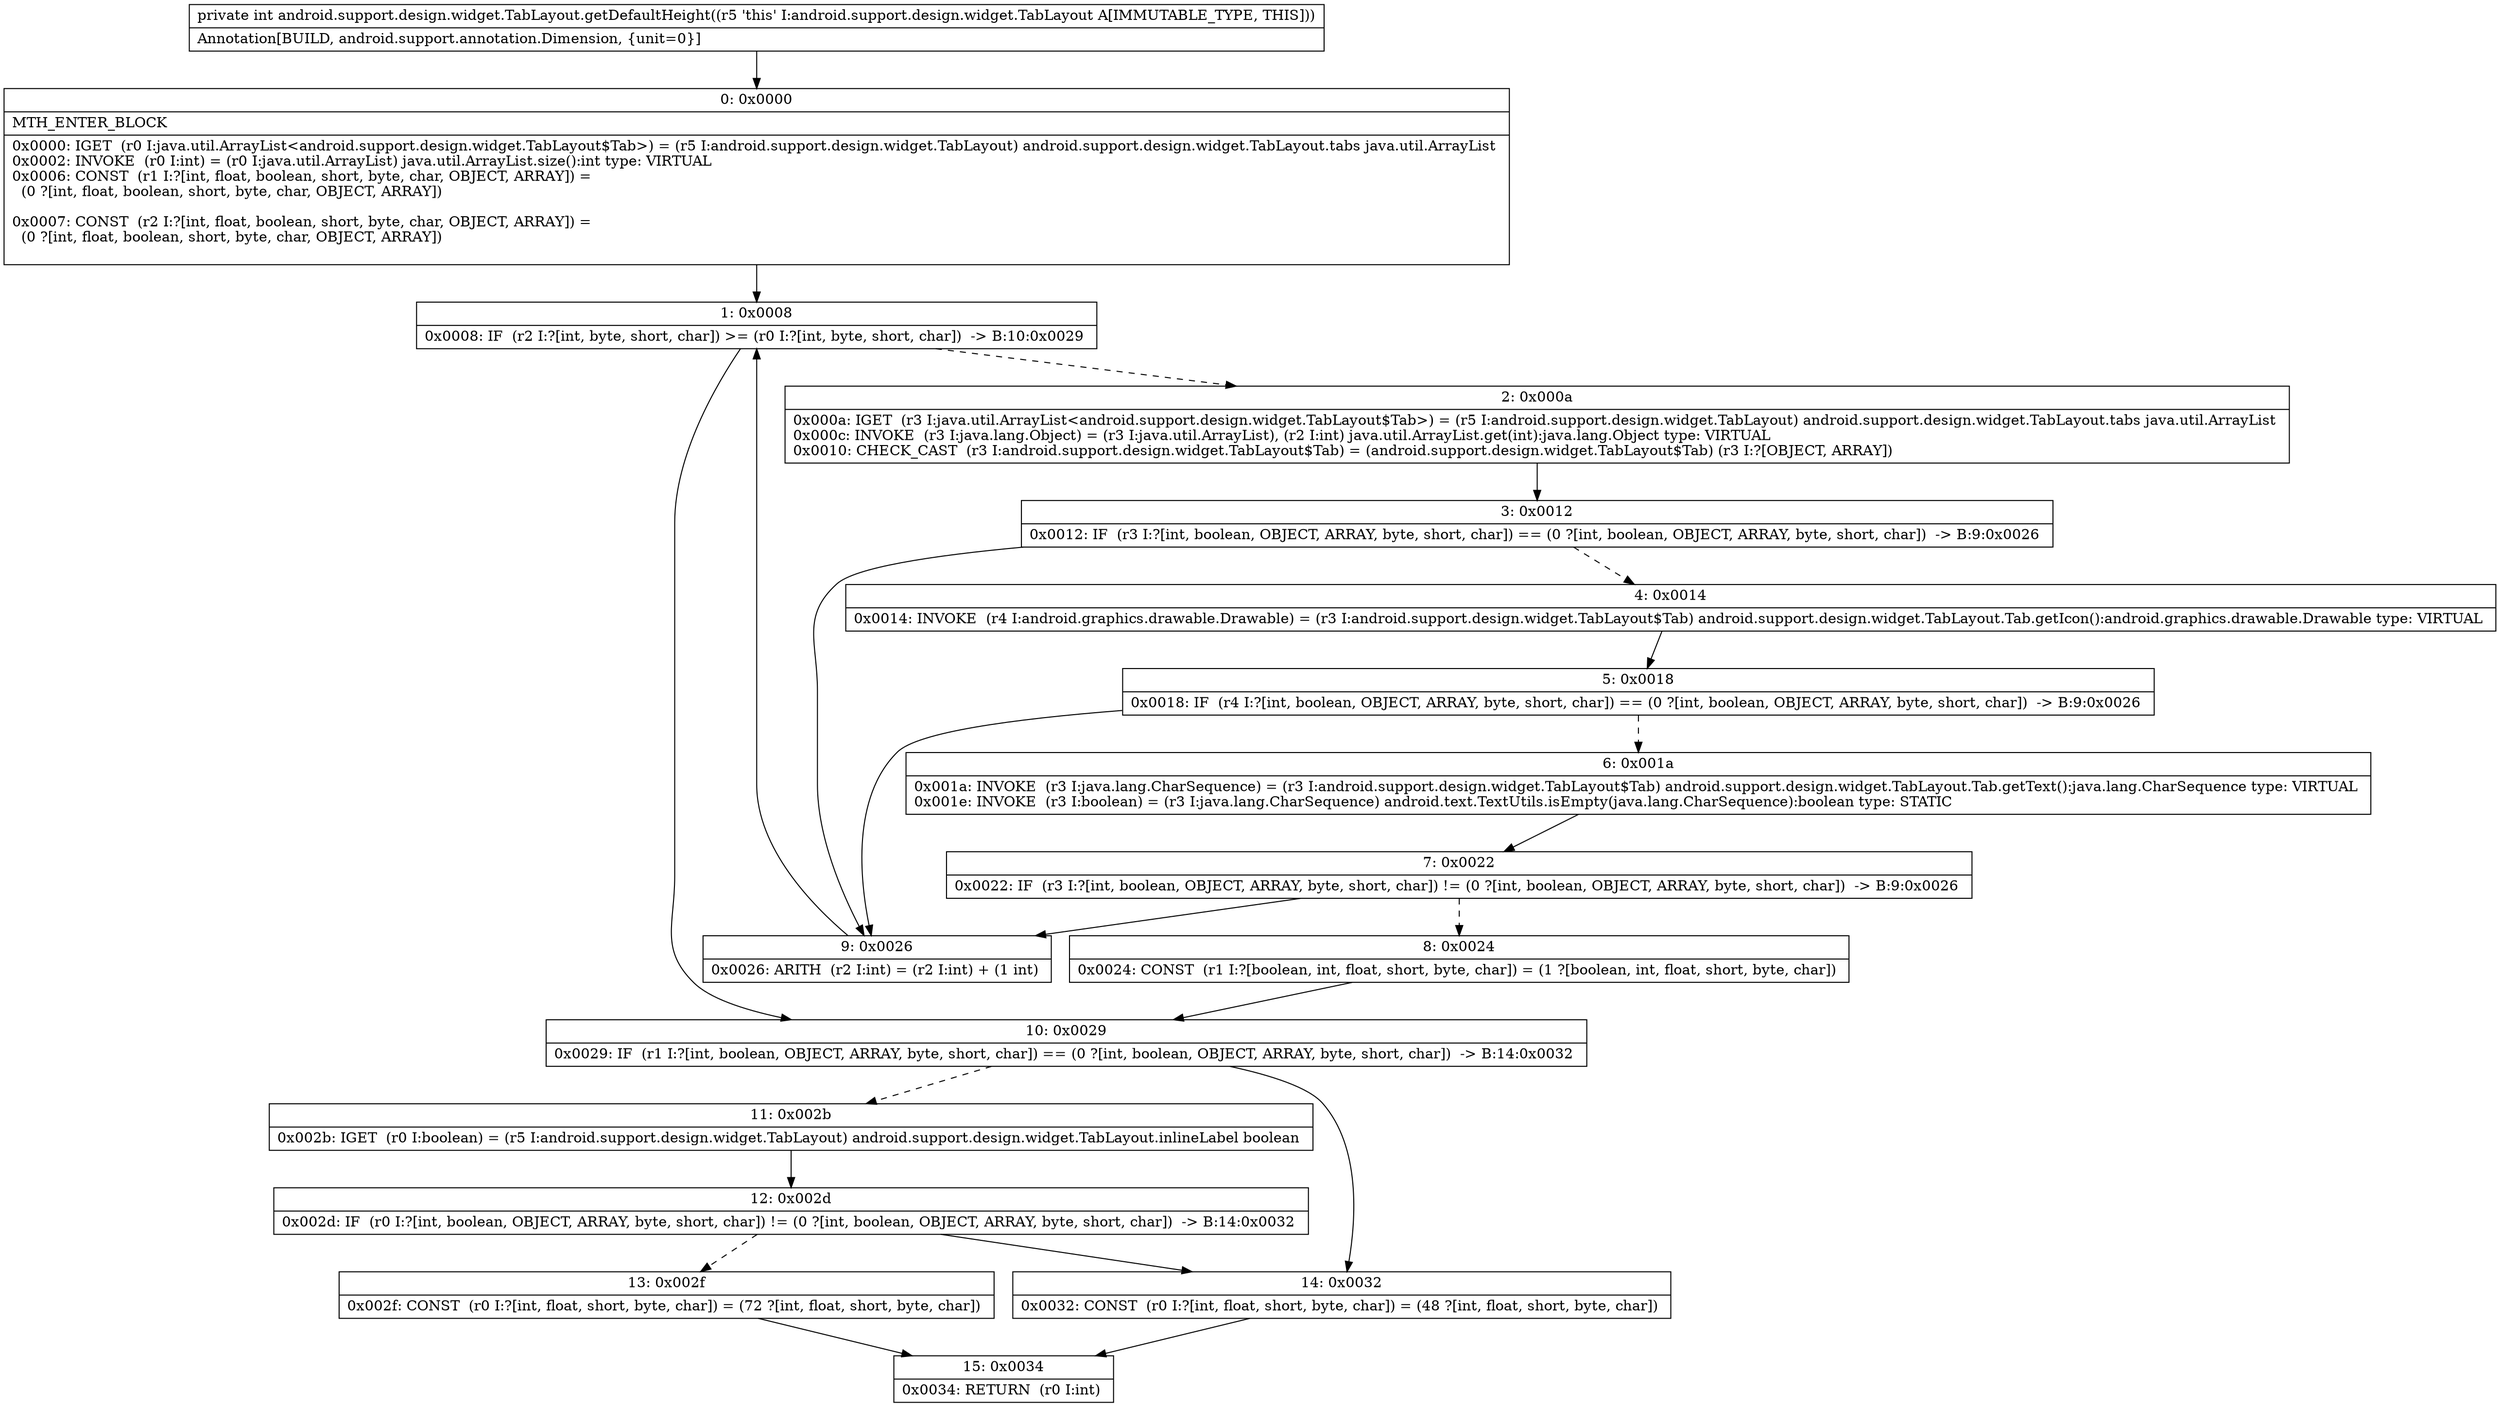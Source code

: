 digraph "CFG forandroid.support.design.widget.TabLayout.getDefaultHeight()I" {
Node_0 [shape=record,label="{0\:\ 0x0000|MTH_ENTER_BLOCK\l|0x0000: IGET  (r0 I:java.util.ArrayList\<android.support.design.widget.TabLayout$Tab\>) = (r5 I:android.support.design.widget.TabLayout) android.support.design.widget.TabLayout.tabs java.util.ArrayList \l0x0002: INVOKE  (r0 I:int) = (r0 I:java.util.ArrayList) java.util.ArrayList.size():int type: VIRTUAL \l0x0006: CONST  (r1 I:?[int, float, boolean, short, byte, char, OBJECT, ARRAY]) = \l  (0 ?[int, float, boolean, short, byte, char, OBJECT, ARRAY])\l \l0x0007: CONST  (r2 I:?[int, float, boolean, short, byte, char, OBJECT, ARRAY]) = \l  (0 ?[int, float, boolean, short, byte, char, OBJECT, ARRAY])\l \l}"];
Node_1 [shape=record,label="{1\:\ 0x0008|0x0008: IF  (r2 I:?[int, byte, short, char]) \>= (r0 I:?[int, byte, short, char])  \-\> B:10:0x0029 \l}"];
Node_2 [shape=record,label="{2\:\ 0x000a|0x000a: IGET  (r3 I:java.util.ArrayList\<android.support.design.widget.TabLayout$Tab\>) = (r5 I:android.support.design.widget.TabLayout) android.support.design.widget.TabLayout.tabs java.util.ArrayList \l0x000c: INVOKE  (r3 I:java.lang.Object) = (r3 I:java.util.ArrayList), (r2 I:int) java.util.ArrayList.get(int):java.lang.Object type: VIRTUAL \l0x0010: CHECK_CAST  (r3 I:android.support.design.widget.TabLayout$Tab) = (android.support.design.widget.TabLayout$Tab) (r3 I:?[OBJECT, ARRAY]) \l}"];
Node_3 [shape=record,label="{3\:\ 0x0012|0x0012: IF  (r3 I:?[int, boolean, OBJECT, ARRAY, byte, short, char]) == (0 ?[int, boolean, OBJECT, ARRAY, byte, short, char])  \-\> B:9:0x0026 \l}"];
Node_4 [shape=record,label="{4\:\ 0x0014|0x0014: INVOKE  (r4 I:android.graphics.drawable.Drawable) = (r3 I:android.support.design.widget.TabLayout$Tab) android.support.design.widget.TabLayout.Tab.getIcon():android.graphics.drawable.Drawable type: VIRTUAL \l}"];
Node_5 [shape=record,label="{5\:\ 0x0018|0x0018: IF  (r4 I:?[int, boolean, OBJECT, ARRAY, byte, short, char]) == (0 ?[int, boolean, OBJECT, ARRAY, byte, short, char])  \-\> B:9:0x0026 \l}"];
Node_6 [shape=record,label="{6\:\ 0x001a|0x001a: INVOKE  (r3 I:java.lang.CharSequence) = (r3 I:android.support.design.widget.TabLayout$Tab) android.support.design.widget.TabLayout.Tab.getText():java.lang.CharSequence type: VIRTUAL \l0x001e: INVOKE  (r3 I:boolean) = (r3 I:java.lang.CharSequence) android.text.TextUtils.isEmpty(java.lang.CharSequence):boolean type: STATIC \l}"];
Node_7 [shape=record,label="{7\:\ 0x0022|0x0022: IF  (r3 I:?[int, boolean, OBJECT, ARRAY, byte, short, char]) != (0 ?[int, boolean, OBJECT, ARRAY, byte, short, char])  \-\> B:9:0x0026 \l}"];
Node_8 [shape=record,label="{8\:\ 0x0024|0x0024: CONST  (r1 I:?[boolean, int, float, short, byte, char]) = (1 ?[boolean, int, float, short, byte, char]) \l}"];
Node_9 [shape=record,label="{9\:\ 0x0026|0x0026: ARITH  (r2 I:int) = (r2 I:int) + (1 int) \l}"];
Node_10 [shape=record,label="{10\:\ 0x0029|0x0029: IF  (r1 I:?[int, boolean, OBJECT, ARRAY, byte, short, char]) == (0 ?[int, boolean, OBJECT, ARRAY, byte, short, char])  \-\> B:14:0x0032 \l}"];
Node_11 [shape=record,label="{11\:\ 0x002b|0x002b: IGET  (r0 I:boolean) = (r5 I:android.support.design.widget.TabLayout) android.support.design.widget.TabLayout.inlineLabel boolean \l}"];
Node_12 [shape=record,label="{12\:\ 0x002d|0x002d: IF  (r0 I:?[int, boolean, OBJECT, ARRAY, byte, short, char]) != (0 ?[int, boolean, OBJECT, ARRAY, byte, short, char])  \-\> B:14:0x0032 \l}"];
Node_13 [shape=record,label="{13\:\ 0x002f|0x002f: CONST  (r0 I:?[int, float, short, byte, char]) = (72 ?[int, float, short, byte, char]) \l}"];
Node_14 [shape=record,label="{14\:\ 0x0032|0x0032: CONST  (r0 I:?[int, float, short, byte, char]) = (48 ?[int, float, short, byte, char]) \l}"];
Node_15 [shape=record,label="{15\:\ 0x0034|0x0034: RETURN  (r0 I:int) \l}"];
MethodNode[shape=record,label="{private int android.support.design.widget.TabLayout.getDefaultHeight((r5 'this' I:android.support.design.widget.TabLayout A[IMMUTABLE_TYPE, THIS]))  | Annotation[BUILD, android.support.annotation.Dimension, \{unit=0\}]\l}"];
MethodNode -> Node_0;
Node_0 -> Node_1;
Node_1 -> Node_2[style=dashed];
Node_1 -> Node_10;
Node_2 -> Node_3;
Node_3 -> Node_4[style=dashed];
Node_3 -> Node_9;
Node_4 -> Node_5;
Node_5 -> Node_6[style=dashed];
Node_5 -> Node_9;
Node_6 -> Node_7;
Node_7 -> Node_8[style=dashed];
Node_7 -> Node_9;
Node_8 -> Node_10;
Node_9 -> Node_1;
Node_10 -> Node_11[style=dashed];
Node_10 -> Node_14;
Node_11 -> Node_12;
Node_12 -> Node_13[style=dashed];
Node_12 -> Node_14;
Node_13 -> Node_15;
Node_14 -> Node_15;
}

